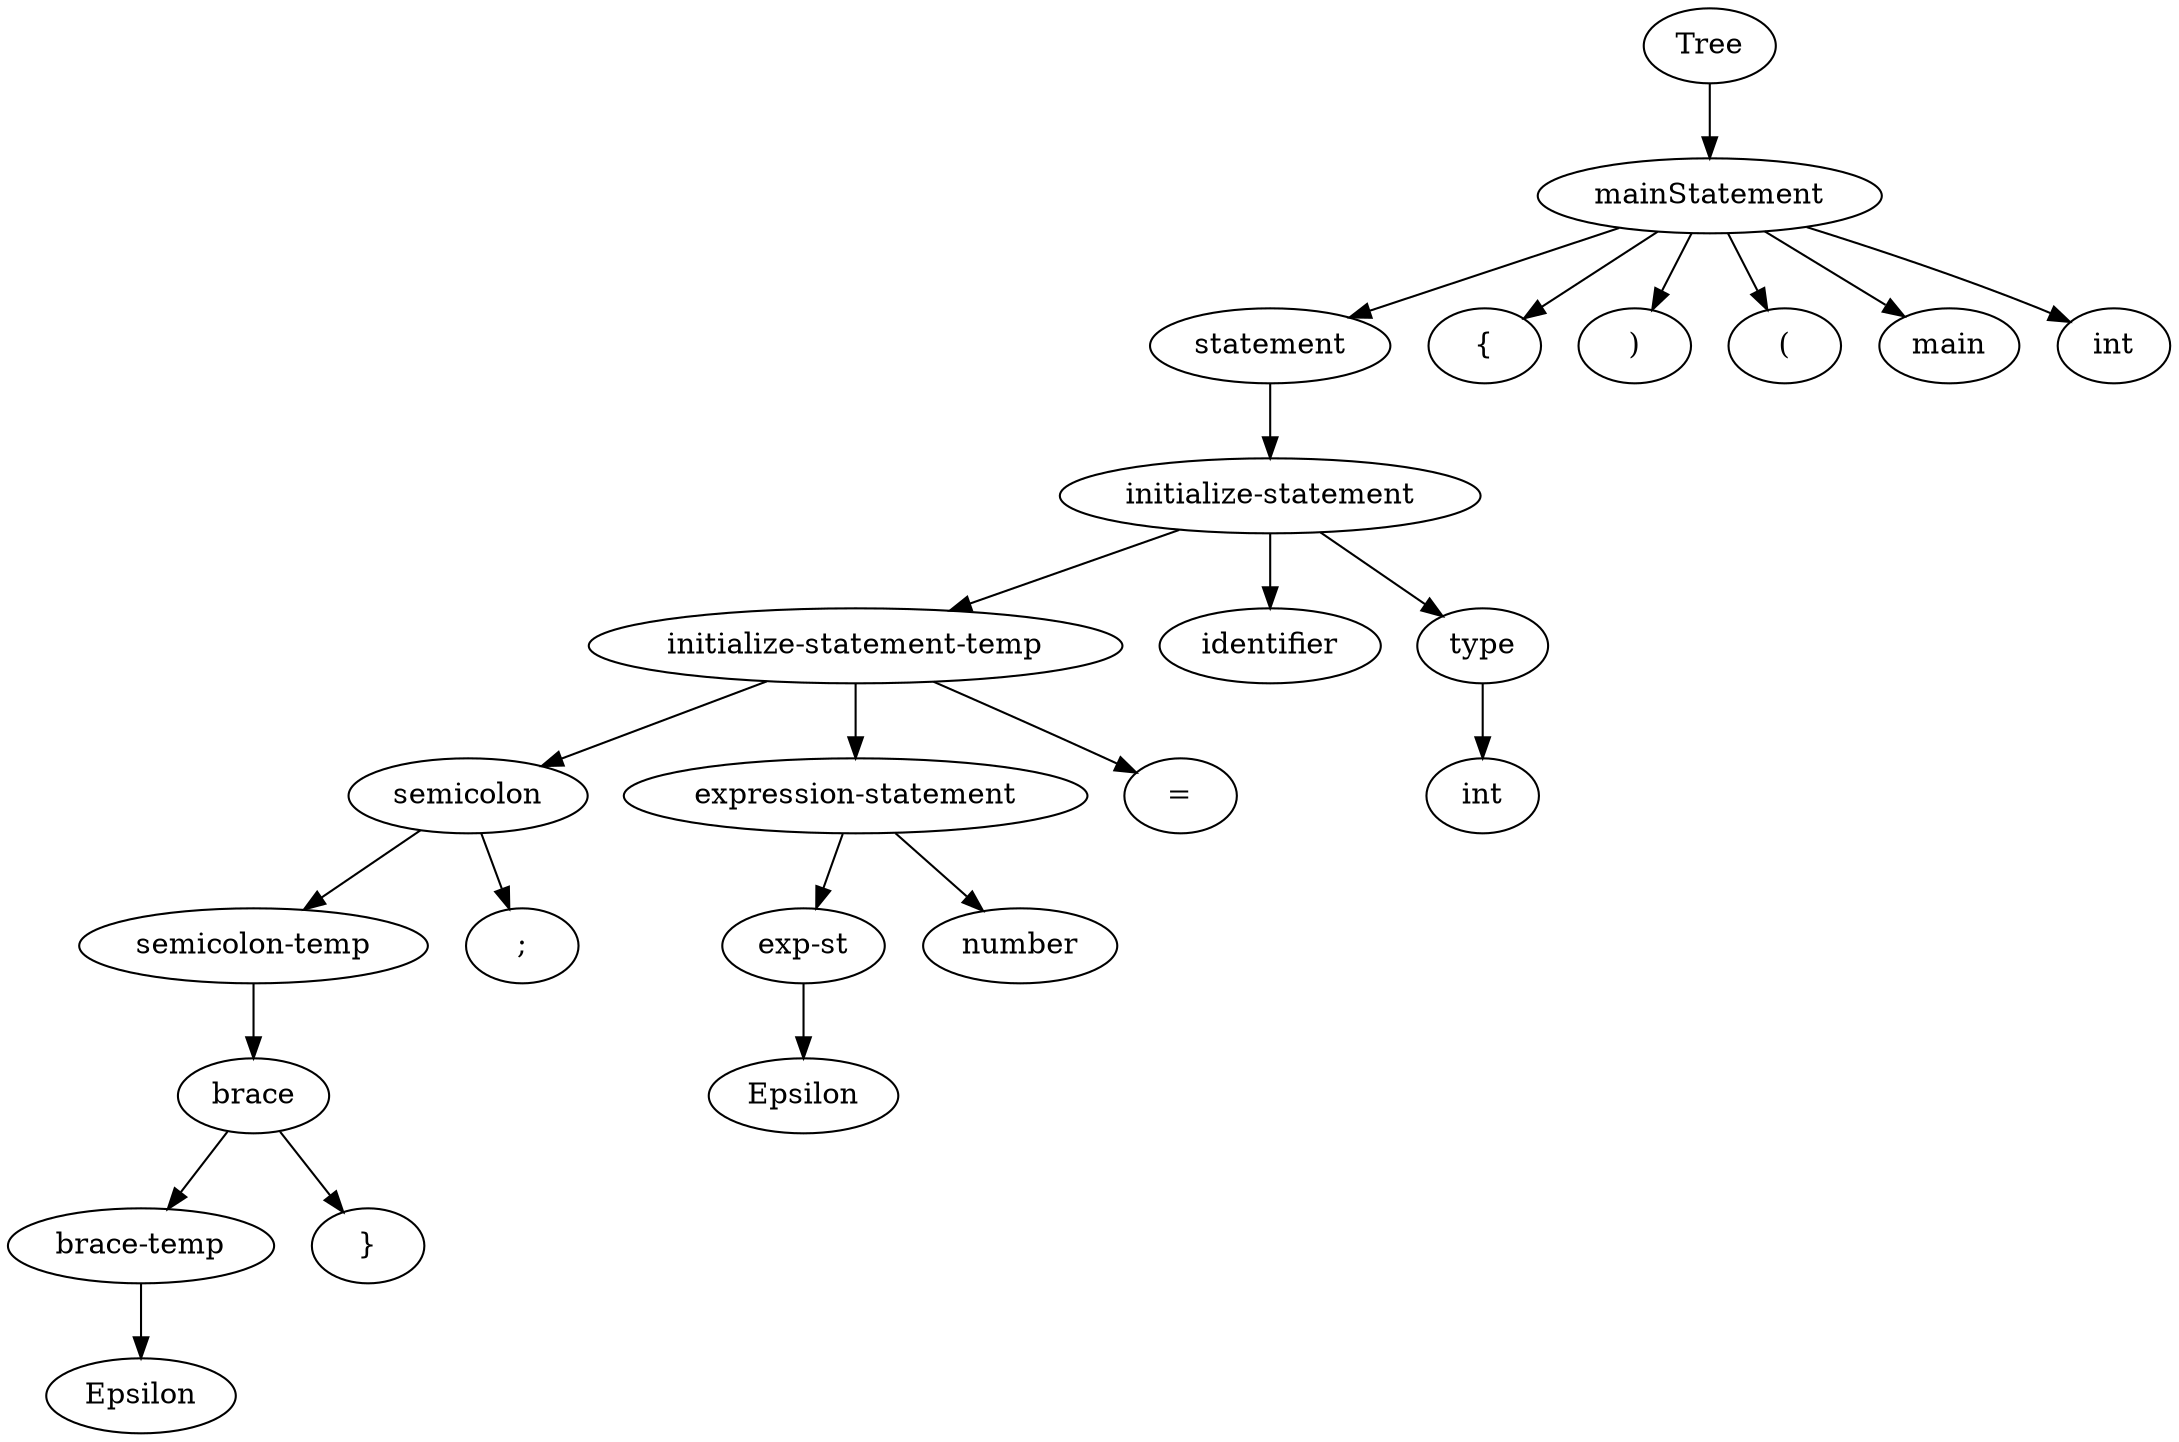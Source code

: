 digraph {
	Tree [label=Tree]
	1 [label=mainStatement]
	Tree -> 1
	1 [label=mainStatement]
	2 [label=statement]
	1 -> 2
	3 [label="{"]
	1 -> 3
	4 [label=")"]
	1 -> 4
	5 [label="("]
	1 -> 5
	6 [label=main]
	1 -> 6
	7 [label=int]
	1 -> 7
	2 [label=statement]
	8 [label="initialize-statement"]
	2 -> 8
	8 [label="initialize-statement"]
	9 [label="initialize-statement-temp"]
	8 -> 9
	10 [label=identifier]
	8 -> 10
	11 [label=type]
	8 -> 11
	11 [label=type]
	12 [label=int]
	11 -> 12
	9 [label="initialize-statement-temp"]
	13 [label=semicolon]
	9 -> 13
	14 [label="expression-statement"]
	9 -> 14
	15 [label="="]
	9 -> 15
	14 [label="expression-statement"]
	16 [label="exp-st"]
	14 -> 16
	17 [label=number]
	14 -> 17
	-100 [label=Epsilon]
	16 -> -100
	13 [label=semicolon]
	18 [label="semicolon-temp"]
	13 -> 18
	19 [label=";"]
	13 -> 19
	18 [label="semicolon-temp"]
	20 [label=brace]
	18 -> 20
	20 [label=brace]
	21 [label="brace-temp"]
	20 -> 21
	22 [label="}"]
	20 -> 22
	-99 [label=Epsilon]
	21 -> -99
}
